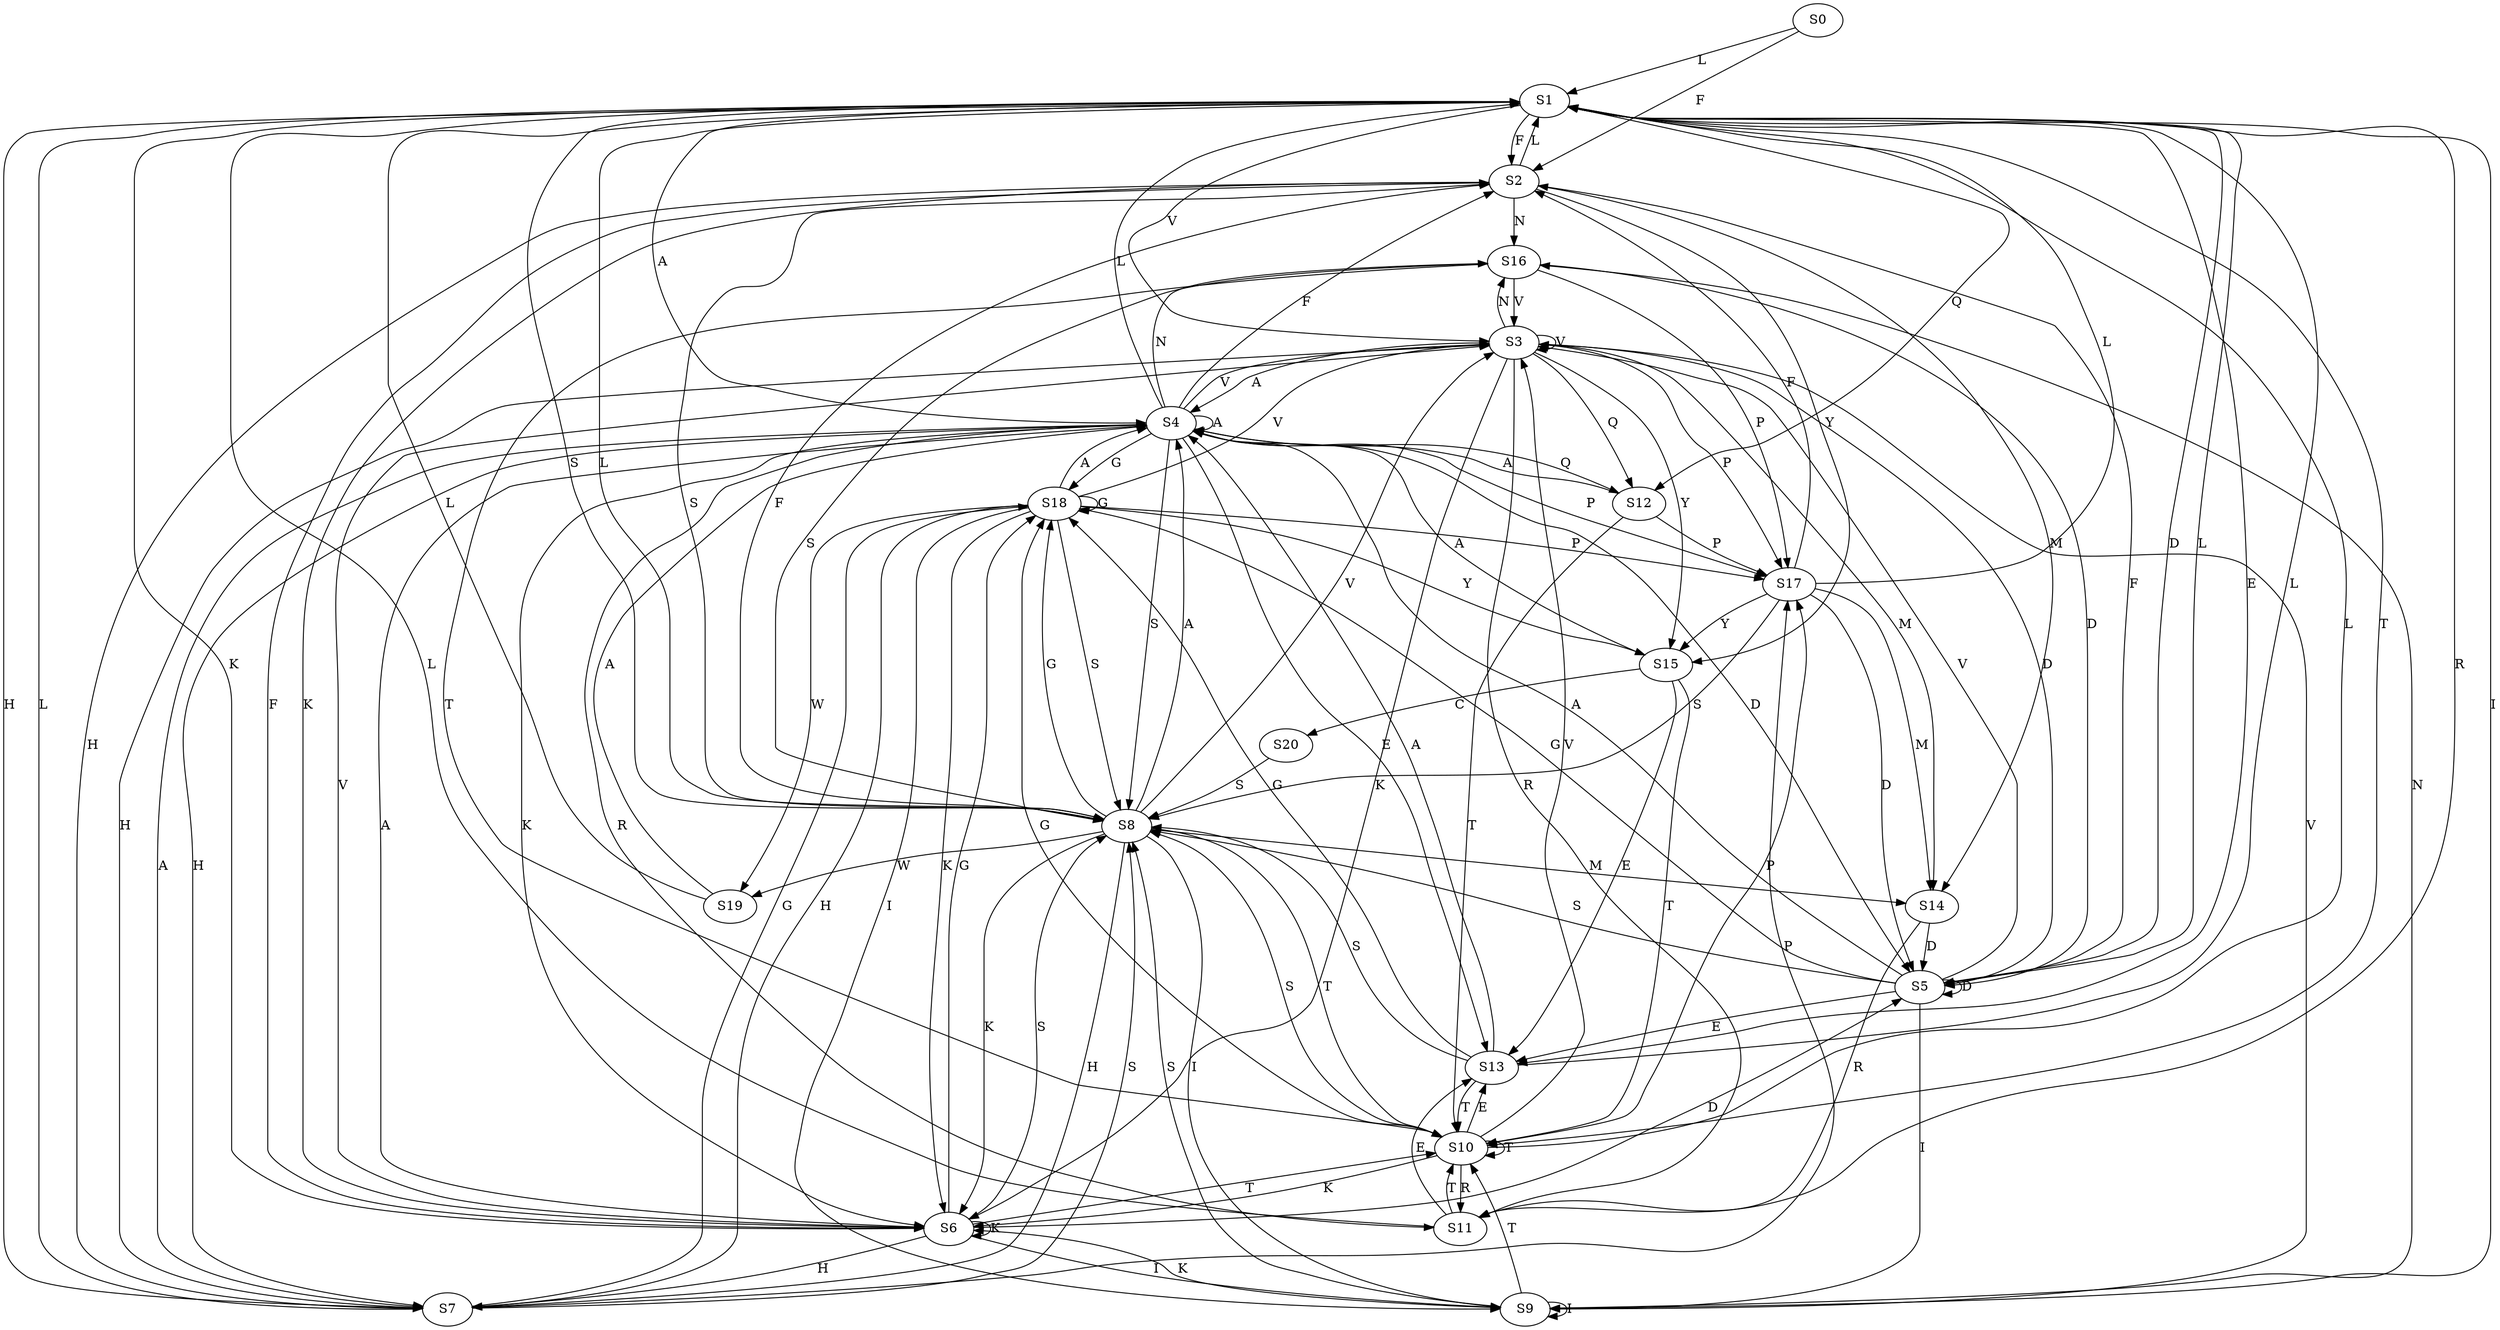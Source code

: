 strict digraph  {
	S0 -> S1 [ label = L ];
	S0 -> S2 [ label = F ];
	S1 -> S3 [ label = V ];
	S1 -> S4 [ label = A ];
	S1 -> S2 [ label = F ];
	S1 -> S5 [ label = D ];
	S1 -> S6 [ label = K ];
	S1 -> S7 [ label = H ];
	S1 -> S8 [ label = S ];
	S1 -> S9 [ label = I ];
	S1 -> S10 [ label = T ];
	S1 -> S11 [ label = R ];
	S1 -> S12 [ label = Q ];
	S1 -> S13 [ label = E ];
	S2 -> S14 [ label = M ];
	S2 -> S8 [ label = S ];
	S2 -> S15 [ label = Y ];
	S2 -> S7 [ label = H ];
	S2 -> S16 [ label = N ];
	S2 -> S1 [ label = L ];
	S2 -> S6 [ label = K ];
	S3 -> S14 [ label = M ];
	S3 -> S16 [ label = N ];
	S3 -> S6 [ label = K ];
	S3 -> S12 [ label = Q ];
	S3 -> S4 [ label = A ];
	S3 -> S7 [ label = H ];
	S3 -> S11 [ label = R ];
	S3 -> S17 [ label = P ];
	S3 -> S5 [ label = D ];
	S3 -> S3 [ label = V ];
	S3 -> S15 [ label = Y ];
	S4 -> S17 [ label = P ];
	S4 -> S6 [ label = K ];
	S4 -> S4 [ label = A ];
	S4 -> S18 [ label = G ];
	S4 -> S7 [ label = H ];
	S4 -> S13 [ label = E ];
	S4 -> S8 [ label = S ];
	S4 -> S3 [ label = V ];
	S4 -> S5 [ label = D ];
	S4 -> S16 [ label = N ];
	S4 -> S2 [ label = F ];
	S4 -> S1 [ label = L ];
	S4 -> S12 [ label = Q ];
	S4 -> S11 [ label = R ];
	S5 -> S4 [ label = A ];
	S5 -> S2 [ label = F ];
	S5 -> S3 [ label = V ];
	S5 -> S5 [ label = D ];
	S5 -> S8 [ label = S ];
	S5 -> S13 [ label = E ];
	S5 -> S1 [ label = L ];
	S5 -> S18 [ label = G ];
	S5 -> S9 [ label = I ];
	S6 -> S5 [ label = D ];
	S6 -> S3 [ label = V ];
	S6 -> S18 [ label = G ];
	S6 -> S10 [ label = T ];
	S6 -> S6 [ label = K ];
	S6 -> S7 [ label = H ];
	S6 -> S2 [ label = F ];
	S6 -> S9 [ label = I ];
	S6 -> S8 [ label = S ];
	S6 -> S4 [ label = A ];
	S7 -> S4 [ label = A ];
	S7 -> S17 [ label = P ];
	S7 -> S8 [ label = S ];
	S7 -> S18 [ label = G ];
	S7 -> S1 [ label = L ];
	S8 -> S1 [ label = L ];
	S8 -> S18 [ label = G ];
	S8 -> S6 [ label = K ];
	S8 -> S4 [ label = A ];
	S8 -> S3 [ label = V ];
	S8 -> S14 [ label = M ];
	S8 -> S19 [ label = W ];
	S8 -> S9 [ label = I ];
	S8 -> S2 [ label = F ];
	S8 -> S7 [ label = H ];
	S8 -> S10 [ label = T ];
	S9 -> S16 [ label = N ];
	S9 -> S6 [ label = K ];
	S9 -> S10 [ label = T ];
	S9 -> S9 [ label = I ];
	S9 -> S3 [ label = V ];
	S9 -> S8 [ label = S ];
	S10 -> S6 [ label = K ];
	S10 -> S17 [ label = P ];
	S10 -> S10 [ label = T ];
	S10 -> S1 [ label = L ];
	S10 -> S11 [ label = R ];
	S10 -> S8 [ label = S ];
	S10 -> S18 [ label = G ];
	S10 -> S13 [ label = E ];
	S10 -> S3 [ label = V ];
	S11 -> S13 [ label = E ];
	S11 -> S1 [ label = L ];
	S11 -> S10 [ label = T ];
	S12 -> S4 [ label = A ];
	S12 -> S10 [ label = T ];
	S12 -> S17 [ label = P ];
	S13 -> S18 [ label = G ];
	S13 -> S4 [ label = A ];
	S13 -> S1 [ label = L ];
	S13 -> S10 [ label = T ];
	S13 -> S8 [ label = S ];
	S14 -> S11 [ label = R ];
	S14 -> S5 [ label = D ];
	S15 -> S13 [ label = E ];
	S15 -> S10 [ label = T ];
	S15 -> S20 [ label = C ];
	S15 -> S4 [ label = A ];
	S16 -> S10 [ label = T ];
	S16 -> S17 [ label = P ];
	S16 -> S3 [ label = V ];
	S16 -> S8 [ label = S ];
	S16 -> S5 [ label = D ];
	S17 -> S8 [ label = S ];
	S17 -> S2 [ label = F ];
	S17 -> S14 [ label = M ];
	S17 -> S5 [ label = D ];
	S17 -> S1 [ label = L ];
	S17 -> S15 [ label = Y ];
	S18 -> S19 [ label = W ];
	S18 -> S3 [ label = V ];
	S18 -> S4 [ label = A ];
	S18 -> S15 [ label = Y ];
	S18 -> S7 [ label = H ];
	S18 -> S6 [ label = K ];
	S18 -> S8 [ label = S ];
	S18 -> S9 [ label = I ];
	S18 -> S18 [ label = G ];
	S18 -> S17 [ label = P ];
	S19 -> S4 [ label = A ];
	S19 -> S1 [ label = L ];
	S20 -> S8 [ label = S ];
}
